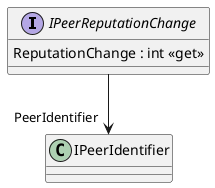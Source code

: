 @startuml
interface IPeerReputationChange {
    ReputationChange : int <<get>>
}
IPeerReputationChange --> "PeerIdentifier" IPeerIdentifier
@enduml
